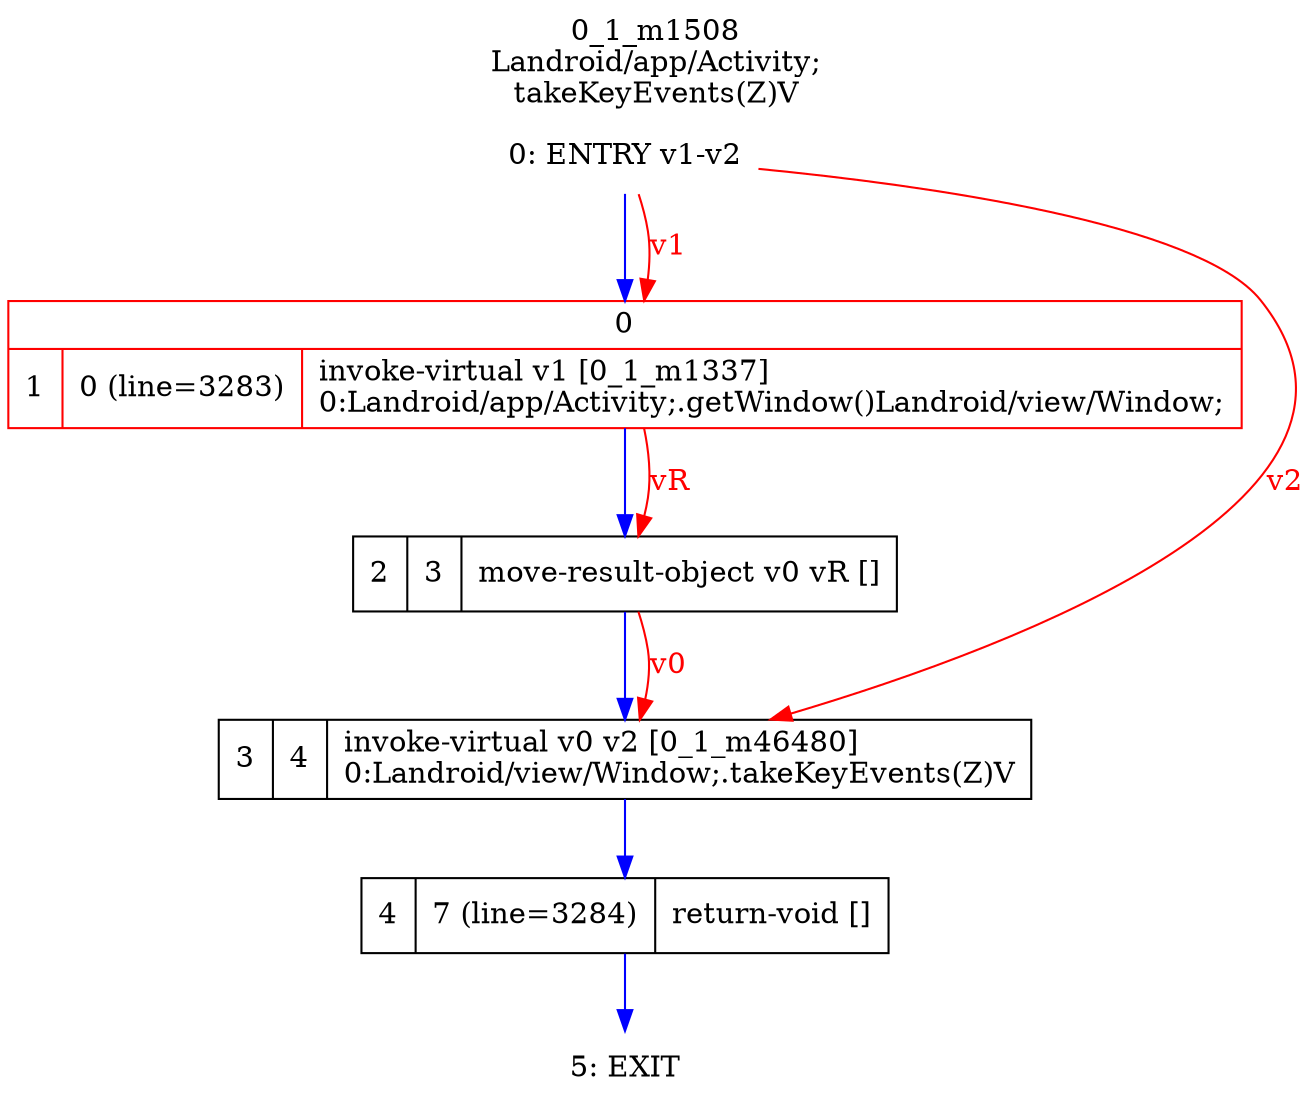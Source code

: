 digraph G {
rankdir=UD;
labelloc=t;
label="0_1_m1508\nLandroid/app/Activity;
takeKeyEvents(Z)V";
0[label="0: ENTRY v1-v2",shape=plaintext];
1[label="{0|{1|0 (line=3283)|invoke-virtual v1 [0_1_m1337]\l0:Landroid/app/Activity;.getWindow()Landroid/view/Window;\l}}",shape=record,URL="0_1_m1337.dot", color=red];
2[label="2|3|move-result-object v0 vR []\l",shape=record];
3[label="3|4|invoke-virtual v0 v2 [0_1_m46480]\l0:Landroid/view/Window;.takeKeyEvents(Z)V\l",shape=record,URL="0_1_m46480.dot"];
4[label="4|7 (line=3284)|return-void []\l",shape=record];
5[label="5: EXIT",shape=plaintext];
0->1 [color=blue, fontcolor=blue,weight=100, taillabel=""];
1->2 [color=blue, fontcolor=blue,weight=100, taillabel=""];
2->3 [color=blue, fontcolor=blue,weight=100, taillabel=""];
3->4 [color=blue, fontcolor=blue,weight=100, taillabel=""];
4->5 [color=blue, fontcolor=blue,weight=100, taillabel=""];
0->1 [color=red, fontcolor=red, label="v1"];
1->2 [color=red, fontcolor=red, label="vR"];
0->3 [color=red, fontcolor=red, label="v2"];
2->3 [color=red, fontcolor=red, label="v0"];
}
